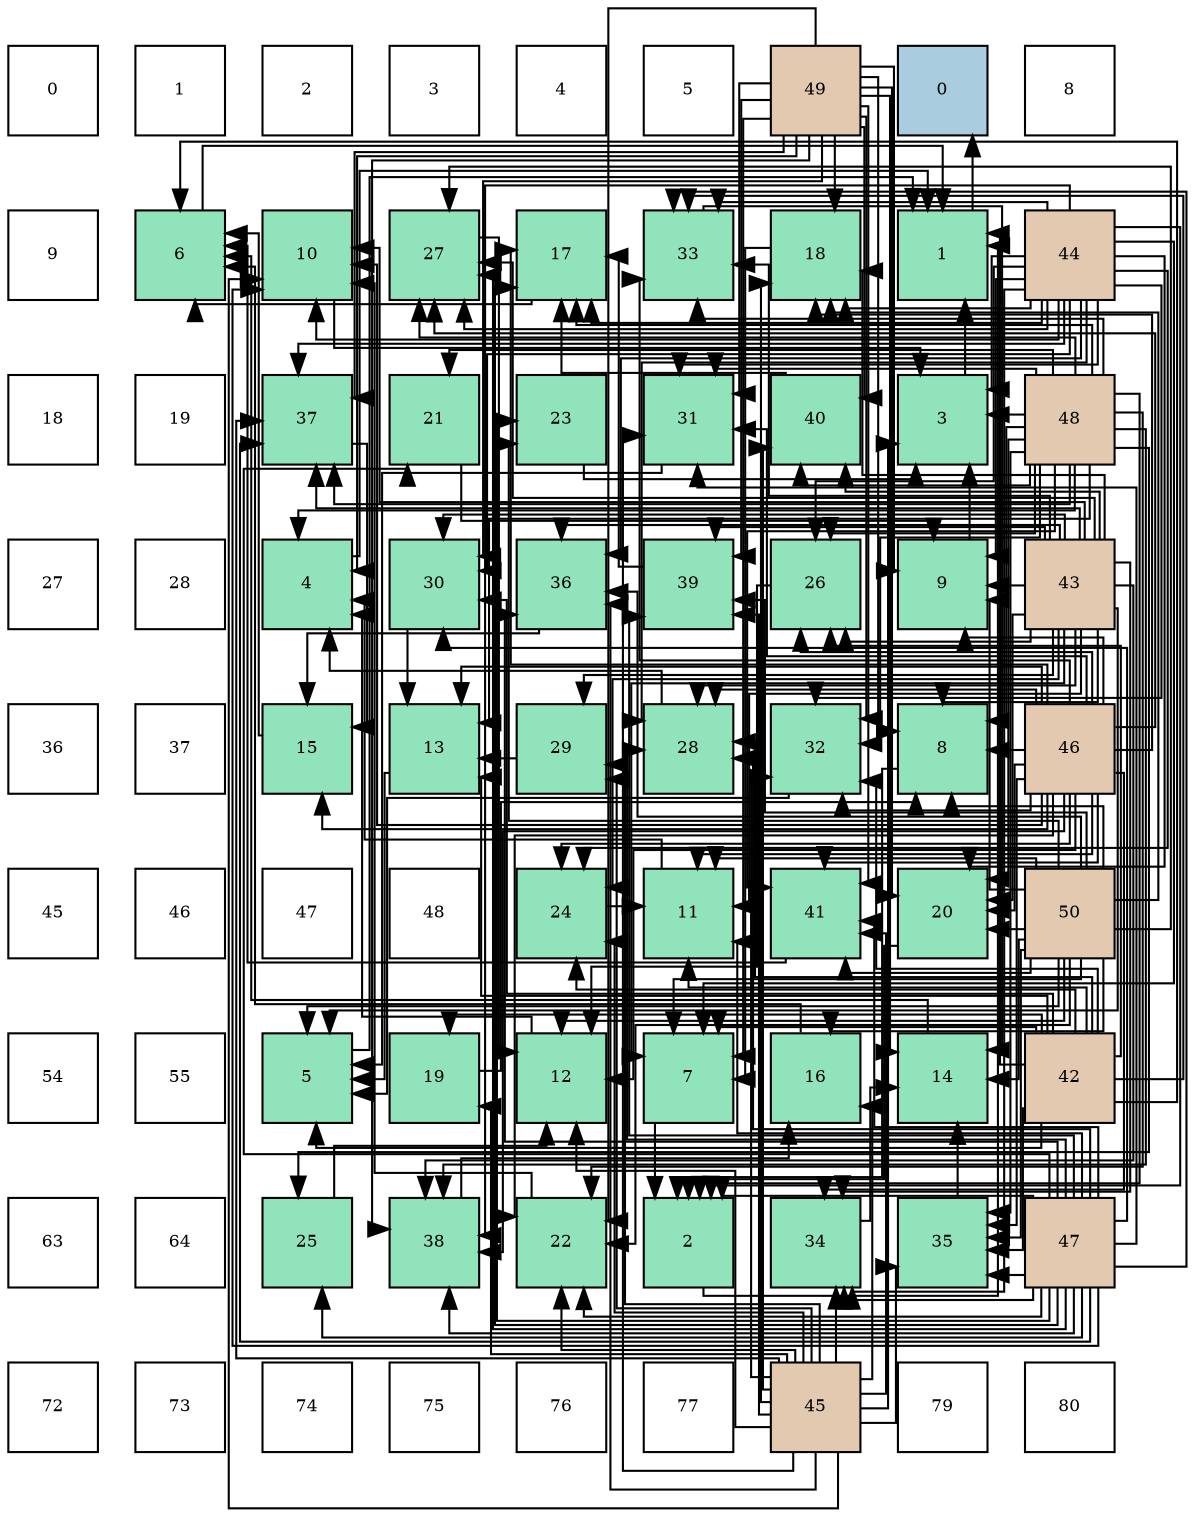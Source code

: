 digraph layout{
 rankdir=TB;
 splines=ortho;
 node [style=filled shape=square fixedsize=true width=0.6];
0[label="0", fontsize=8, fillcolor="#ffffff"];
1[label="1", fontsize=8, fillcolor="#ffffff"];
2[label="2", fontsize=8, fillcolor="#ffffff"];
3[label="3", fontsize=8, fillcolor="#ffffff"];
4[label="4", fontsize=8, fillcolor="#ffffff"];
5[label="5", fontsize=8, fillcolor="#ffffff"];
6[label="49", fontsize=8, fillcolor="#e3c9af"];
7[label="0", fontsize=8, fillcolor="#a9ccde"];
8[label="8", fontsize=8, fillcolor="#ffffff"];
9[label="9", fontsize=8, fillcolor="#ffffff"];
10[label="6", fontsize=8, fillcolor="#91e3bb"];
11[label="10", fontsize=8, fillcolor="#91e3bb"];
12[label="27", fontsize=8, fillcolor="#91e3bb"];
13[label="17", fontsize=8, fillcolor="#91e3bb"];
14[label="33", fontsize=8, fillcolor="#91e3bb"];
15[label="18", fontsize=8, fillcolor="#91e3bb"];
16[label="1", fontsize=8, fillcolor="#91e3bb"];
17[label="44", fontsize=8, fillcolor="#e3c9af"];
18[label="18", fontsize=8, fillcolor="#ffffff"];
19[label="19", fontsize=8, fillcolor="#ffffff"];
20[label="37", fontsize=8, fillcolor="#91e3bb"];
21[label="21", fontsize=8, fillcolor="#91e3bb"];
22[label="23", fontsize=8, fillcolor="#91e3bb"];
23[label="31", fontsize=8, fillcolor="#91e3bb"];
24[label="40", fontsize=8, fillcolor="#91e3bb"];
25[label="3", fontsize=8, fillcolor="#91e3bb"];
26[label="48", fontsize=8, fillcolor="#e3c9af"];
27[label="27", fontsize=8, fillcolor="#ffffff"];
28[label="28", fontsize=8, fillcolor="#ffffff"];
29[label="4", fontsize=8, fillcolor="#91e3bb"];
30[label="30", fontsize=8, fillcolor="#91e3bb"];
31[label="36", fontsize=8, fillcolor="#91e3bb"];
32[label="39", fontsize=8, fillcolor="#91e3bb"];
33[label="26", fontsize=8, fillcolor="#91e3bb"];
34[label="9", fontsize=8, fillcolor="#91e3bb"];
35[label="43", fontsize=8, fillcolor="#e3c9af"];
36[label="36", fontsize=8, fillcolor="#ffffff"];
37[label="37", fontsize=8, fillcolor="#ffffff"];
38[label="15", fontsize=8, fillcolor="#91e3bb"];
39[label="13", fontsize=8, fillcolor="#91e3bb"];
40[label="29", fontsize=8, fillcolor="#91e3bb"];
41[label="28", fontsize=8, fillcolor="#91e3bb"];
42[label="32", fontsize=8, fillcolor="#91e3bb"];
43[label="8", fontsize=8, fillcolor="#91e3bb"];
44[label="46", fontsize=8, fillcolor="#e3c9af"];
45[label="45", fontsize=8, fillcolor="#ffffff"];
46[label="46", fontsize=8, fillcolor="#ffffff"];
47[label="47", fontsize=8, fillcolor="#ffffff"];
48[label="48", fontsize=8, fillcolor="#ffffff"];
49[label="24", fontsize=8, fillcolor="#91e3bb"];
50[label="11", fontsize=8, fillcolor="#91e3bb"];
51[label="41", fontsize=8, fillcolor="#91e3bb"];
52[label="20", fontsize=8, fillcolor="#91e3bb"];
53[label="50", fontsize=8, fillcolor="#e3c9af"];
54[label="54", fontsize=8, fillcolor="#ffffff"];
55[label="55", fontsize=8, fillcolor="#ffffff"];
56[label="5", fontsize=8, fillcolor="#91e3bb"];
57[label="19", fontsize=8, fillcolor="#91e3bb"];
58[label="12", fontsize=8, fillcolor="#91e3bb"];
59[label="7", fontsize=8, fillcolor="#91e3bb"];
60[label="16", fontsize=8, fillcolor="#91e3bb"];
61[label="14", fontsize=8, fillcolor="#91e3bb"];
62[label="42", fontsize=8, fillcolor="#e3c9af"];
63[label="63", fontsize=8, fillcolor="#ffffff"];
64[label="64", fontsize=8, fillcolor="#ffffff"];
65[label="25", fontsize=8, fillcolor="#91e3bb"];
66[label="38", fontsize=8, fillcolor="#91e3bb"];
67[label="22", fontsize=8, fillcolor="#91e3bb"];
68[label="2", fontsize=8, fillcolor="#91e3bb"];
69[label="34", fontsize=8, fillcolor="#91e3bb"];
70[label="35", fontsize=8, fillcolor="#91e3bb"];
71[label="47", fontsize=8, fillcolor="#e3c9af"];
72[label="72", fontsize=8, fillcolor="#ffffff"];
73[label="73", fontsize=8, fillcolor="#ffffff"];
74[label="74", fontsize=8, fillcolor="#ffffff"];
75[label="75", fontsize=8, fillcolor="#ffffff"];
76[label="76", fontsize=8, fillcolor="#ffffff"];
77[label="77", fontsize=8, fillcolor="#ffffff"];
78[label="45", fontsize=8, fillcolor="#e3c9af"];
79[label="79", fontsize=8, fillcolor="#ffffff"];
80[label="80", fontsize=8, fillcolor="#ffffff"];
edge [constraint=false, style=vis];16 -> 7;
68 -> 16;
25 -> 16;
29 -> 16;
56 -> 16;
10 -> 16;
59 -> 68;
43 -> 68;
34 -> 25;
11 -> 25;
50 -> 29;
58 -> 29;
39 -> 56;
61 -> 10;
38 -> 10;
60 -> 10;
13 -> 10;
15 -> 59;
57 -> 43;
52 -> 68;
21 -> 34;
67 -> 11;
22 -> 25;
49 -> 50;
65 -> 58;
33 -> 58;
12 -> 58;
41 -> 29;
40 -> 39;
30 -> 39;
23 -> 56;
42 -> 56;
14 -> 61;
69 -> 61;
70 -> 61;
31 -> 38;
20 -> 38;
66 -> 60;
32 -> 13;
24 -> 13;
51 -> 10;
62 -> 16;
62 -> 56;
62 -> 10;
62 -> 59;
62 -> 50;
62 -> 39;
62 -> 57;
62 -> 49;
62 -> 33;
62 -> 41;
62 -> 30;
62 -> 42;
62 -> 14;
62 -> 70;
35 -> 56;
35 -> 59;
35 -> 43;
35 -> 34;
35 -> 11;
35 -> 50;
35 -> 15;
35 -> 52;
35 -> 49;
35 -> 33;
35 -> 12;
35 -> 41;
35 -> 40;
35 -> 30;
35 -> 14;
35 -> 69;
35 -> 31;
35 -> 20;
35 -> 66;
35 -> 32;
35 -> 24;
17 -> 68;
17 -> 25;
17 -> 59;
17 -> 34;
17 -> 11;
17 -> 13;
17 -> 15;
17 -> 52;
17 -> 49;
17 -> 33;
17 -> 12;
17 -> 41;
17 -> 30;
17 -> 23;
17 -> 42;
17 -> 14;
17 -> 69;
17 -> 31;
17 -> 20;
17 -> 66;
78 -> 25;
78 -> 11;
78 -> 58;
78 -> 60;
78 -> 15;
78 -> 57;
78 -> 67;
78 -> 49;
78 -> 41;
78 -> 40;
78 -> 23;
78 -> 42;
78 -> 69;
78 -> 70;
78 -> 31;
78 -> 20;
78 -> 32;
78 -> 24;
78 -> 51;
44 -> 43;
44 -> 34;
44 -> 11;
44 -> 50;
44 -> 58;
44 -> 39;
44 -> 38;
44 -> 13;
44 -> 15;
44 -> 52;
44 -> 67;
44 -> 49;
44 -> 33;
44 -> 12;
44 -> 41;
44 -> 23;
44 -> 42;
44 -> 14;
44 -> 69;
44 -> 70;
44 -> 66;
44 -> 51;
71 -> 68;
71 -> 11;
71 -> 50;
71 -> 13;
71 -> 21;
71 -> 67;
71 -> 22;
71 -> 65;
71 -> 12;
71 -> 41;
71 -> 40;
71 -> 30;
71 -> 23;
71 -> 14;
71 -> 69;
71 -> 70;
71 -> 31;
71 -> 20;
71 -> 66;
71 -> 32;
71 -> 51;
26 -> 68;
26 -> 25;
26 -> 29;
26 -> 43;
26 -> 39;
26 -> 13;
26 -> 52;
26 -> 21;
26 -> 67;
26 -> 65;
26 -> 33;
26 -> 12;
26 -> 23;
26 -> 42;
26 -> 14;
26 -> 70;
26 -> 20;
26 -> 66;
26 -> 24;
26 -> 51;
6 -> 29;
6 -> 59;
6 -> 43;
6 -> 34;
6 -> 61;
6 -> 15;
6 -> 52;
6 -> 67;
6 -> 30;
6 -> 23;
6 -> 42;
6 -> 20;
6 -> 66;
6 -> 32;
6 -> 24;
6 -> 51;
53 -> 56;
53 -> 59;
53 -> 43;
53 -> 34;
53 -> 50;
53 -> 58;
53 -> 61;
53 -> 60;
53 -> 15;
53 -> 52;
53 -> 67;
53 -> 22;
53 -> 12;
53 -> 70;
53 -> 31;
53 -> 32;
53 -> 51;
edge [constraint=true, style=invis];
0 -> 9 -> 18 -> 27 -> 36 -> 45 -> 54 -> 63 -> 72;
1 -> 10 -> 19 -> 28 -> 37 -> 46 -> 55 -> 64 -> 73;
2 -> 11 -> 20 -> 29 -> 38 -> 47 -> 56 -> 65 -> 74;
3 -> 12 -> 21 -> 30 -> 39 -> 48 -> 57 -> 66 -> 75;
4 -> 13 -> 22 -> 31 -> 40 -> 49 -> 58 -> 67 -> 76;
5 -> 14 -> 23 -> 32 -> 41 -> 50 -> 59 -> 68 -> 77;
6 -> 15 -> 24 -> 33 -> 42 -> 51 -> 60 -> 69 -> 78;
7 -> 16 -> 25 -> 34 -> 43 -> 52 -> 61 -> 70 -> 79;
8 -> 17 -> 26 -> 35 -> 44 -> 53 -> 62 -> 71 -> 80;
rank = same {0 -> 1 -> 2 -> 3 -> 4 -> 5 -> 6 -> 7 -> 8};
rank = same {9 -> 10 -> 11 -> 12 -> 13 -> 14 -> 15 -> 16 -> 17};
rank = same {18 -> 19 -> 20 -> 21 -> 22 -> 23 -> 24 -> 25 -> 26};
rank = same {27 -> 28 -> 29 -> 30 -> 31 -> 32 -> 33 -> 34 -> 35};
rank = same {36 -> 37 -> 38 -> 39 -> 40 -> 41 -> 42 -> 43 -> 44};
rank = same {45 -> 46 -> 47 -> 48 -> 49 -> 50 -> 51 -> 52 -> 53};
rank = same {54 -> 55 -> 56 -> 57 -> 58 -> 59 -> 60 -> 61 -> 62};
rank = same {63 -> 64 -> 65 -> 66 -> 67 -> 68 -> 69 -> 70 -> 71};
rank = same {72 -> 73 -> 74 -> 75 -> 76 -> 77 -> 78 -> 79 -> 80};
}